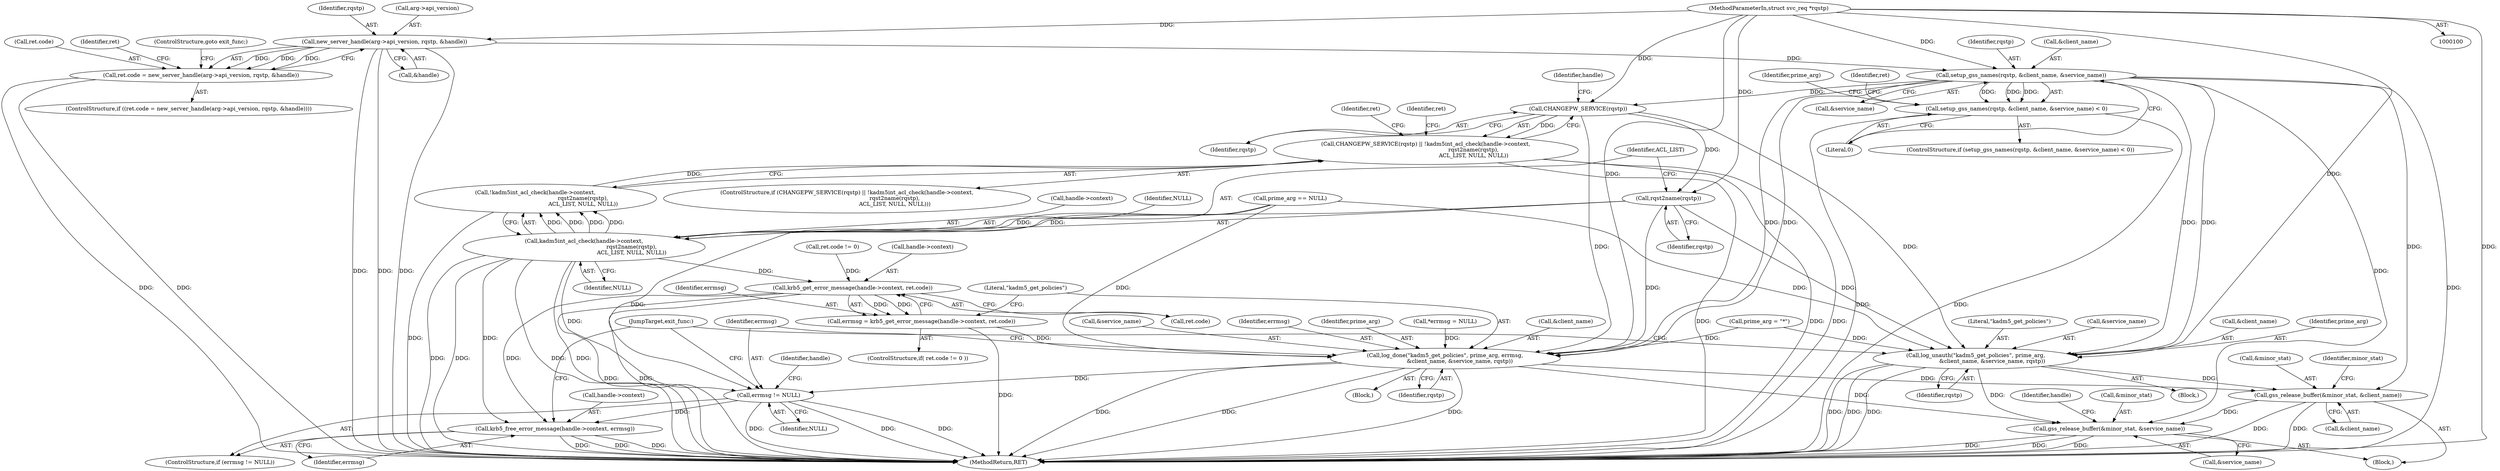 digraph "0_krb5_83ed75feba32e46f736fcce0d96a0445f29b96c2_9@pointer" {
"1000102" [label="(MethodParameterIn,struct svc_req *rqstp)"];
"1000129" [label="(Call,new_server_handle(arg->api_version, rqstp, &handle))"];
"1000125" [label="(Call,ret.code = new_server_handle(arg->api_version, rqstp, &handle))"];
"1000156" [label="(Call,setup_gss_names(rqstp, &client_name, &service_name))"];
"1000155" [label="(Call,setup_gss_names(rqstp, &client_name, &service_name) < 0)"];
"1000184" [label="(Call,CHANGEPW_SERVICE(rqstp))"];
"1000183" [label="(Call,CHANGEPW_SERVICE(rqstp) || !kadm5int_acl_check(handle->context,\n                                                       rqst2name(rqstp),\n                                                       ACL_LIST, NULL, NULL))"];
"1000191" [label="(Call,rqst2name(rqstp))"];
"1000187" [label="(Call,kadm5int_acl_check(handle->context,\n                                                       rqst2name(rqstp),\n                                                       ACL_LIST, NULL, NULL))"];
"1000186" [label="(Call,!kadm5int_acl_check(handle->context,\n                                                       rqst2name(rqstp),\n                                                       ACL_LIST, NULL, NULL))"];
"1000239" [label="(Call,krb5_get_error_message(handle->context, ret.code))"];
"1000237" [label="(Call,errmsg = krb5_get_error_message(handle->context, ret.code))"];
"1000246" [label="(Call,log_done(\"kadm5_get_policies\", prime_arg, errmsg,\n                 &client_name, &service_name, rqstp))"];
"1000256" [label="(Call,errmsg != NULL)"];
"1000259" [label="(Call,krb5_free_error_message(handle->context, errmsg))"];
"1000265" [label="(Call,gss_release_buffer(&minor_stat, &client_name))"];
"1000270" [label="(Call,gss_release_buffer(&minor_stat, &service_name))"];
"1000202" [label="(Call,log_unauth(\"kadm5_get_policies\", prime_arg,\n                   &client_name, &service_name, rqstp))"];
"1000182" [label="(ControlStructure,if (CHANGEPW_SERVICE(rqstp) || !kadm5int_acl_check(handle->context,\n                                                       rqst2name(rqstp),\n                                                       ACL_LIST, NULL, NULL)))"];
"1000166" [label="(Identifier,ret)"];
"1000188" [label="(Call,handle->context)"];
"1000126" [label="(Call,ret.code)"];
"1000250" [label="(Call,&client_name)"];
"1000196" [label="(Block,)"];
"1000243" [label="(Call,ret.code)"];
"1000247" [label="(Literal,\"kadm5_get_policies\")"];
"1000258" [label="(Identifier,NULL)"];
"1000246" [label="(Call,log_done(\"kadm5_get_policies\", prime_arg, errmsg,\n                 &client_name, &service_name, rqstp))"];
"1000191" [label="(Call,rqst2name(rqstp))"];
"1000186" [label="(Call,!kadm5int_acl_check(handle->context,\n                                                       rqst2name(rqstp),\n                                                       ACL_LIST, NULL, NULL))"];
"1000232" [label="(Call,ret.code != 0)"];
"1000257" [label="(Identifier,errmsg)"];
"1000273" [label="(Call,&service_name)"];
"1000130" [label="(Call,arg->api_version)"];
"1000194" [label="(Identifier,NULL)"];
"1000270" [label="(Call,gss_release_buffer(&minor_stat, &service_name))"];
"1000256" [label="(Call,errmsg != NULL)"];
"1000252" [label="(Call,&service_name)"];
"1000249" [label="(Identifier,errmsg)"];
"1000155" [label="(Call,setup_gss_names(rqstp, &client_name, &service_name) < 0)"];
"1000157" [label="(Identifier,rqstp)"];
"1000205" [label="(Call,&client_name)"];
"1000248" [label="(Identifier,prime_arg)"];
"1000117" [label="(Call,*errmsg = NULL)"];
"1000171" [label="(Identifier,prime_arg)"];
"1000140" [label="(Identifier,ret)"];
"1000204" [label="(Identifier,prime_arg)"];
"1000189" [label="(Identifier,handle)"];
"1000184" [label="(Call,CHANGEPW_SERVICE(rqstp))"];
"1000156" [label="(Call,setup_gss_names(rqstp, &client_name, &service_name))"];
"1000271" [label="(Call,&minor_stat)"];
"1000136" [label="(ControlStructure,goto exit_func;)"];
"1000160" [label="(Call,&service_name)"];
"1000214" [label="(Identifier,ret)"];
"1000203" [label="(Literal,\"kadm5_get_policies\")"];
"1000264" [label="(JumpTarget,exit_func:)"];
"1000211" [label="(Block,)"];
"1000124" [label="(ControlStructure,if ((ret.code = new_server_handle(arg->api_version, rqstp, &handle))))"];
"1000129" [label="(Call,new_server_handle(arg->api_version, rqstp, &handle))"];
"1000183" [label="(Call,CHANGEPW_SERVICE(rqstp) || !kadm5int_acl_check(handle->context,\n                                                       rqst2name(rqstp),\n                                                       ACL_LIST, NULL, NULL))"];
"1000133" [label="(Identifier,rqstp)"];
"1000237" [label="(Call,errmsg = krb5_get_error_message(handle->context, ret.code))"];
"1000240" [label="(Call,handle->context)"];
"1000266" [label="(Call,&minor_stat)"];
"1000207" [label="(Call,&service_name)"];
"1000125" [label="(Call,ret.code = new_server_handle(arg->api_version, rqstp, &handle))"];
"1000162" [label="(Literal,0)"];
"1000265" [label="(Call,gss_release_buffer(&minor_stat, &client_name))"];
"1000187" [label="(Call,kadm5int_acl_check(handle->context,\n                                                       rqst2name(rqstp),\n                                                       ACL_LIST, NULL, NULL))"];
"1000255" [label="(ControlStructure,if (errmsg != NULL))"];
"1000103" [label="(Block,)"];
"1000102" [label="(MethodParameterIn,struct svc_req *rqstp)"];
"1000202" [label="(Call,log_unauth(\"kadm5_get_policies\", prime_arg,\n                   &client_name, &service_name, rqstp))"];
"1000195" [label="(Identifier,NULL)"];
"1000238" [label="(Identifier,errmsg)"];
"1000154" [label="(ControlStructure,if (setup_gss_names(rqstp, &client_name, &service_name) < 0))"];
"1000268" [label="(Call,&client_name)"];
"1000179" [label="(Call,prime_arg = \"*\")"];
"1000263" [label="(Identifier,errmsg)"];
"1000176" [label="(Call,prime_arg == NULL)"];
"1000134" [label="(Call,&handle)"];
"1000280" [label="(MethodReturn,RET)"];
"1000192" [label="(Identifier,rqstp)"];
"1000261" [label="(Identifier,handle)"];
"1000231" [label="(ControlStructure,if( ret.code != 0 ))"];
"1000260" [label="(Call,handle->context)"];
"1000276" [label="(Identifier,handle)"];
"1000272" [label="(Identifier,minor_stat)"];
"1000209" [label="(Identifier,rqstp)"];
"1000259" [label="(Call,krb5_free_error_message(handle->context, errmsg))"];
"1000158" [label="(Call,&client_name)"];
"1000185" [label="(Identifier,rqstp)"];
"1000199" [label="(Identifier,ret)"];
"1000193" [label="(Identifier,ACL_LIST)"];
"1000239" [label="(Call,krb5_get_error_message(handle->context, ret.code))"];
"1000254" [label="(Identifier,rqstp)"];
"1000102" -> "1000100"  [label="AST: "];
"1000102" -> "1000280"  [label="DDG: "];
"1000102" -> "1000129"  [label="DDG: "];
"1000102" -> "1000156"  [label="DDG: "];
"1000102" -> "1000184"  [label="DDG: "];
"1000102" -> "1000191"  [label="DDG: "];
"1000102" -> "1000202"  [label="DDG: "];
"1000102" -> "1000246"  [label="DDG: "];
"1000129" -> "1000125"  [label="AST: "];
"1000129" -> "1000134"  [label="CFG: "];
"1000130" -> "1000129"  [label="AST: "];
"1000133" -> "1000129"  [label="AST: "];
"1000134" -> "1000129"  [label="AST: "];
"1000125" -> "1000129"  [label="CFG: "];
"1000129" -> "1000280"  [label="DDG: "];
"1000129" -> "1000280"  [label="DDG: "];
"1000129" -> "1000280"  [label="DDG: "];
"1000129" -> "1000125"  [label="DDG: "];
"1000129" -> "1000125"  [label="DDG: "];
"1000129" -> "1000125"  [label="DDG: "];
"1000129" -> "1000156"  [label="DDG: "];
"1000125" -> "1000124"  [label="AST: "];
"1000126" -> "1000125"  [label="AST: "];
"1000136" -> "1000125"  [label="CFG: "];
"1000140" -> "1000125"  [label="CFG: "];
"1000125" -> "1000280"  [label="DDG: "];
"1000125" -> "1000280"  [label="DDG: "];
"1000156" -> "1000155"  [label="AST: "];
"1000156" -> "1000160"  [label="CFG: "];
"1000157" -> "1000156"  [label="AST: "];
"1000158" -> "1000156"  [label="AST: "];
"1000160" -> "1000156"  [label="AST: "];
"1000162" -> "1000156"  [label="CFG: "];
"1000156" -> "1000280"  [label="DDG: "];
"1000156" -> "1000155"  [label="DDG: "];
"1000156" -> "1000155"  [label="DDG: "];
"1000156" -> "1000155"  [label="DDG: "];
"1000156" -> "1000184"  [label="DDG: "];
"1000156" -> "1000202"  [label="DDG: "];
"1000156" -> "1000202"  [label="DDG: "];
"1000156" -> "1000246"  [label="DDG: "];
"1000156" -> "1000246"  [label="DDG: "];
"1000156" -> "1000265"  [label="DDG: "];
"1000156" -> "1000270"  [label="DDG: "];
"1000155" -> "1000154"  [label="AST: "];
"1000155" -> "1000162"  [label="CFG: "];
"1000162" -> "1000155"  [label="AST: "];
"1000166" -> "1000155"  [label="CFG: "];
"1000171" -> "1000155"  [label="CFG: "];
"1000155" -> "1000280"  [label="DDG: "];
"1000155" -> "1000280"  [label="DDG: "];
"1000184" -> "1000183"  [label="AST: "];
"1000184" -> "1000185"  [label="CFG: "];
"1000185" -> "1000184"  [label="AST: "];
"1000189" -> "1000184"  [label="CFG: "];
"1000183" -> "1000184"  [label="CFG: "];
"1000184" -> "1000183"  [label="DDG: "];
"1000184" -> "1000191"  [label="DDG: "];
"1000184" -> "1000202"  [label="DDG: "];
"1000184" -> "1000246"  [label="DDG: "];
"1000183" -> "1000182"  [label="AST: "];
"1000183" -> "1000186"  [label="CFG: "];
"1000186" -> "1000183"  [label="AST: "];
"1000199" -> "1000183"  [label="CFG: "];
"1000214" -> "1000183"  [label="CFG: "];
"1000183" -> "1000280"  [label="DDG: "];
"1000183" -> "1000280"  [label="DDG: "];
"1000183" -> "1000280"  [label="DDG: "];
"1000186" -> "1000183"  [label="DDG: "];
"1000191" -> "1000187"  [label="AST: "];
"1000191" -> "1000192"  [label="CFG: "];
"1000192" -> "1000191"  [label="AST: "];
"1000193" -> "1000191"  [label="CFG: "];
"1000191" -> "1000187"  [label="DDG: "];
"1000191" -> "1000202"  [label="DDG: "];
"1000191" -> "1000246"  [label="DDG: "];
"1000187" -> "1000186"  [label="AST: "];
"1000187" -> "1000195"  [label="CFG: "];
"1000188" -> "1000187"  [label="AST: "];
"1000193" -> "1000187"  [label="AST: "];
"1000194" -> "1000187"  [label="AST: "];
"1000195" -> "1000187"  [label="AST: "];
"1000186" -> "1000187"  [label="CFG: "];
"1000187" -> "1000280"  [label="DDG: "];
"1000187" -> "1000280"  [label="DDG: "];
"1000187" -> "1000280"  [label="DDG: "];
"1000187" -> "1000280"  [label="DDG: "];
"1000187" -> "1000186"  [label="DDG: "];
"1000187" -> "1000186"  [label="DDG: "];
"1000187" -> "1000186"  [label="DDG: "];
"1000187" -> "1000186"  [label="DDG: "];
"1000176" -> "1000187"  [label="DDG: "];
"1000187" -> "1000239"  [label="DDG: "];
"1000187" -> "1000256"  [label="DDG: "];
"1000187" -> "1000259"  [label="DDG: "];
"1000186" -> "1000280"  [label="DDG: "];
"1000239" -> "1000237"  [label="AST: "];
"1000239" -> "1000243"  [label="CFG: "];
"1000240" -> "1000239"  [label="AST: "];
"1000243" -> "1000239"  [label="AST: "];
"1000237" -> "1000239"  [label="CFG: "];
"1000239" -> "1000280"  [label="DDG: "];
"1000239" -> "1000280"  [label="DDG: "];
"1000239" -> "1000237"  [label="DDG: "];
"1000239" -> "1000237"  [label="DDG: "];
"1000232" -> "1000239"  [label="DDG: "];
"1000239" -> "1000259"  [label="DDG: "];
"1000237" -> "1000231"  [label="AST: "];
"1000238" -> "1000237"  [label="AST: "];
"1000247" -> "1000237"  [label="CFG: "];
"1000237" -> "1000280"  [label="DDG: "];
"1000237" -> "1000246"  [label="DDG: "];
"1000246" -> "1000211"  [label="AST: "];
"1000246" -> "1000254"  [label="CFG: "];
"1000247" -> "1000246"  [label="AST: "];
"1000248" -> "1000246"  [label="AST: "];
"1000249" -> "1000246"  [label="AST: "];
"1000250" -> "1000246"  [label="AST: "];
"1000252" -> "1000246"  [label="AST: "];
"1000254" -> "1000246"  [label="AST: "];
"1000257" -> "1000246"  [label="CFG: "];
"1000246" -> "1000280"  [label="DDG: "];
"1000246" -> "1000280"  [label="DDG: "];
"1000246" -> "1000280"  [label="DDG: "];
"1000179" -> "1000246"  [label="DDG: "];
"1000176" -> "1000246"  [label="DDG: "];
"1000117" -> "1000246"  [label="DDG: "];
"1000246" -> "1000256"  [label="DDG: "];
"1000246" -> "1000265"  [label="DDG: "];
"1000246" -> "1000270"  [label="DDG: "];
"1000256" -> "1000255"  [label="AST: "];
"1000256" -> "1000258"  [label="CFG: "];
"1000257" -> "1000256"  [label="AST: "];
"1000258" -> "1000256"  [label="AST: "];
"1000261" -> "1000256"  [label="CFG: "];
"1000264" -> "1000256"  [label="CFG: "];
"1000256" -> "1000280"  [label="DDG: "];
"1000256" -> "1000280"  [label="DDG: "];
"1000256" -> "1000280"  [label="DDG: "];
"1000176" -> "1000256"  [label="DDG: "];
"1000256" -> "1000259"  [label="DDG: "];
"1000259" -> "1000255"  [label="AST: "];
"1000259" -> "1000263"  [label="CFG: "];
"1000260" -> "1000259"  [label="AST: "];
"1000263" -> "1000259"  [label="AST: "];
"1000264" -> "1000259"  [label="CFG: "];
"1000259" -> "1000280"  [label="DDG: "];
"1000259" -> "1000280"  [label="DDG: "];
"1000259" -> "1000280"  [label="DDG: "];
"1000265" -> "1000103"  [label="AST: "];
"1000265" -> "1000268"  [label="CFG: "];
"1000266" -> "1000265"  [label="AST: "];
"1000268" -> "1000265"  [label="AST: "];
"1000272" -> "1000265"  [label="CFG: "];
"1000265" -> "1000280"  [label="DDG: "];
"1000265" -> "1000280"  [label="DDG: "];
"1000202" -> "1000265"  [label="DDG: "];
"1000265" -> "1000270"  [label="DDG: "];
"1000270" -> "1000103"  [label="AST: "];
"1000270" -> "1000273"  [label="CFG: "];
"1000271" -> "1000270"  [label="AST: "];
"1000273" -> "1000270"  [label="AST: "];
"1000276" -> "1000270"  [label="CFG: "];
"1000270" -> "1000280"  [label="DDG: "];
"1000270" -> "1000280"  [label="DDG: "];
"1000270" -> "1000280"  [label="DDG: "];
"1000202" -> "1000270"  [label="DDG: "];
"1000202" -> "1000196"  [label="AST: "];
"1000202" -> "1000209"  [label="CFG: "];
"1000203" -> "1000202"  [label="AST: "];
"1000204" -> "1000202"  [label="AST: "];
"1000205" -> "1000202"  [label="AST: "];
"1000207" -> "1000202"  [label="AST: "];
"1000209" -> "1000202"  [label="AST: "];
"1000264" -> "1000202"  [label="CFG: "];
"1000202" -> "1000280"  [label="DDG: "];
"1000202" -> "1000280"  [label="DDG: "];
"1000202" -> "1000280"  [label="DDG: "];
"1000179" -> "1000202"  [label="DDG: "];
"1000176" -> "1000202"  [label="DDG: "];
}
